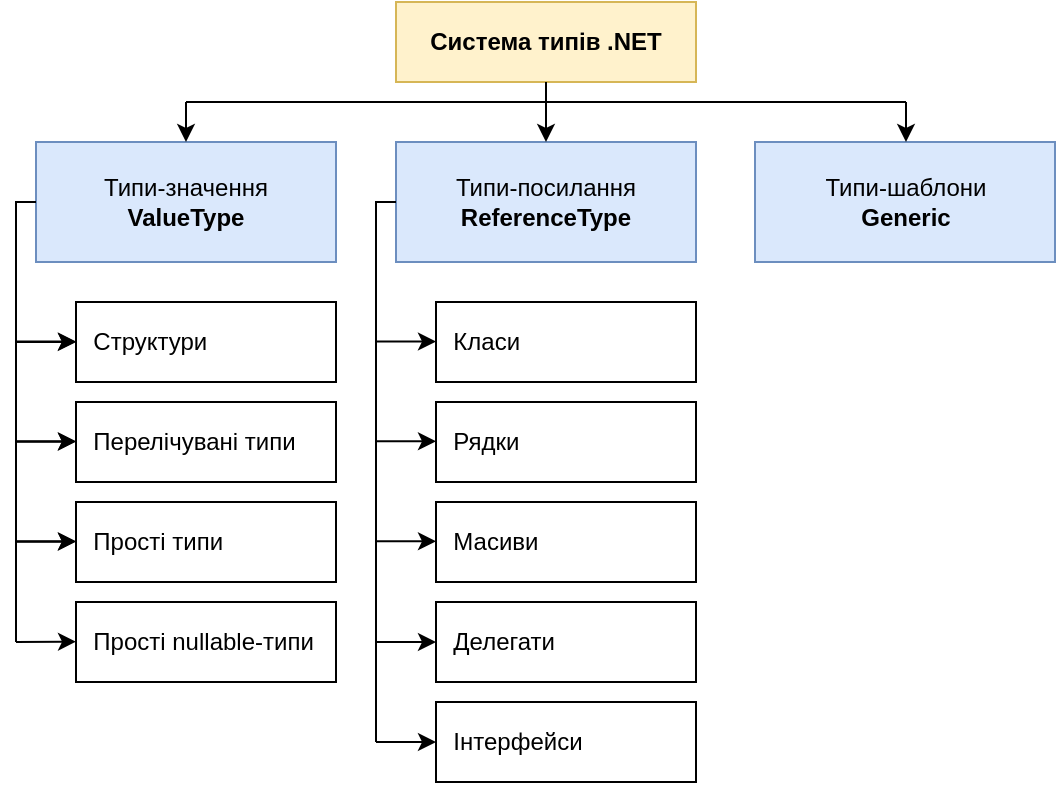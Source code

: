 <mxfile version="14.5.1" type="device"><diagram id="GFeD95t1bUiEEwEg-DKS" name="Page-1"><mxGraphModel dx="531" dy="244" grid="1" gridSize="10" guides="1" tooltips="1" connect="1" arrows="1" fold="1" page="1" pageScale="1" pageWidth="1169" pageHeight="827" math="0" shadow="0"><root><mxCell id="0"/><mxCell id="1" parent="0"/><mxCell id="XXnZqKhomE4Sk7XCVnZh-1" value="Система типів .NET" style="rounded=0;whiteSpace=wrap;html=1;fontStyle=1;fillColor=#fff2cc;strokeColor=#d6b656;" vertex="1" parent="1"><mxGeometry x="330" y="40" width="150" height="40" as="geometry"/></mxCell><mxCell id="XXnZqKhomE4Sk7XCVnZh-2" value="Типи-значення&lt;br&gt;&lt;b&gt;ValueType&lt;/b&gt;" style="rounded=0;whiteSpace=wrap;html=1;fillColor=#dae8fc;strokeColor=#6c8ebf;" vertex="1" parent="1"><mxGeometry x="150" y="110" width="150" height="60" as="geometry"/></mxCell><mxCell id="XXnZqKhomE4Sk7XCVnZh-3" value="Типи-посилання&lt;br&gt;&lt;b&gt;ReferenceType&lt;/b&gt;" style="rounded=0;whiteSpace=wrap;html=1;fillColor=#dae8fc;strokeColor=#6c8ebf;" vertex="1" parent="1"><mxGeometry x="330" y="110" width="150" height="60" as="geometry"/></mxCell><mxCell id="XXnZqKhomE4Sk7XCVnZh-4" value="Типи-шаблони&lt;br&gt;&lt;b&gt;Generic&lt;/b&gt;" style="rounded=0;whiteSpace=wrap;html=1;fillColor=#dae8fc;strokeColor=#6c8ebf;" vertex="1" parent="1"><mxGeometry x="509.5" y="110" width="150" height="60" as="geometry"/></mxCell><mxCell id="XXnZqKhomE4Sk7XCVnZh-5" value="&amp;nbsp; Структури" style="rounded=0;whiteSpace=wrap;html=1;align=left;" vertex="1" parent="1"><mxGeometry x="170" y="190" width="130" height="40" as="geometry"/></mxCell><mxCell id="XXnZqKhomE4Sk7XCVnZh-6" value="&amp;nbsp; Перелічувані типи" style="rounded=0;whiteSpace=wrap;html=1;align=left;" vertex="1" parent="1"><mxGeometry x="170" y="240" width="130" height="40" as="geometry"/></mxCell><mxCell id="XXnZqKhomE4Sk7XCVnZh-7" value="&amp;nbsp; Прості типи" style="rounded=0;whiteSpace=wrap;html=1;align=left;" vertex="1" parent="1"><mxGeometry x="170" y="290" width="130" height="40" as="geometry"/></mxCell><mxCell id="XXnZqKhomE4Sk7XCVnZh-8" value="&amp;nbsp; Прості nullable-типи" style="rounded=0;whiteSpace=wrap;html=1;align=left;" vertex="1" parent="1"><mxGeometry x="170" y="340" width="130" height="40" as="geometry"/></mxCell><mxCell id="XXnZqKhomE4Sk7XCVnZh-9" value="" style="endArrow=none;html=1;entryX=0;entryY=0.5;entryDx=0;entryDy=0;rounded=0;" edge="1" parent="1" target="XXnZqKhomE4Sk7XCVnZh-2"><mxGeometry width="50" height="50" relative="1" as="geometry"><mxPoint x="140" y="360" as="sourcePoint"/><mxPoint x="80" y="140" as="targetPoint"/><Array as="points"><mxPoint x="140" y="140"/></Array></mxGeometry></mxCell><mxCell id="XXnZqKhomE4Sk7XCVnZh-10" value="" style="endArrow=none;html=1;rounded=0;" edge="1" parent="1"><mxGeometry width="50" height="50" relative="1" as="geometry"><mxPoint x="320" y="410" as="sourcePoint"/><mxPoint x="330" y="140" as="targetPoint"/><Array as="points"><mxPoint x="320" y="140"/></Array></mxGeometry></mxCell><mxCell id="XXnZqKhomE4Sk7XCVnZh-11" value="" style="endArrow=classic;html=1;" edge="1" parent="1"><mxGeometry width="50" height="50" relative="1" as="geometry"><mxPoint x="140" y="210" as="sourcePoint"/><mxPoint x="170" y="210" as="targetPoint"/></mxGeometry></mxCell><mxCell id="XXnZqKhomE4Sk7XCVnZh-12" value="" style="endArrow=classic;html=1;" edge="1" parent="1"><mxGeometry width="50" height="50" relative="1" as="geometry"><mxPoint x="140" y="259.86" as="sourcePoint"/><mxPoint x="170" y="259.86" as="targetPoint"/></mxGeometry></mxCell><mxCell id="XXnZqKhomE4Sk7XCVnZh-13" value="" style="endArrow=classic;html=1;" edge="1" parent="1"><mxGeometry width="50" height="50" relative="1" as="geometry"><mxPoint x="140" y="309.86" as="sourcePoint"/><mxPoint x="170" y="309.86" as="targetPoint"/></mxGeometry></mxCell><mxCell id="XXnZqKhomE4Sk7XCVnZh-14" value="" style="endArrow=classic;html=1;" edge="1" parent="1"><mxGeometry width="50" height="50" relative="1" as="geometry"><mxPoint x="140" y="360" as="sourcePoint"/><mxPoint x="170" y="359.86" as="targetPoint"/></mxGeometry></mxCell><mxCell id="XXnZqKhomE4Sk7XCVnZh-15" value="" style="endArrow=classic;html=1;" edge="1" parent="1"><mxGeometry width="50" height="50" relative="1" as="geometry"><mxPoint x="140" y="209.78" as="sourcePoint"/><mxPoint x="170" y="209.78" as="targetPoint"/></mxGeometry></mxCell><mxCell id="XXnZqKhomE4Sk7XCVnZh-16" value="" style="endArrow=classic;html=1;" edge="1" parent="1"><mxGeometry width="50" height="50" relative="1" as="geometry"><mxPoint x="140" y="259.64" as="sourcePoint"/><mxPoint x="170" y="259.64" as="targetPoint"/></mxGeometry></mxCell><mxCell id="XXnZqKhomE4Sk7XCVnZh-17" value="" style="endArrow=classic;html=1;" edge="1" parent="1"><mxGeometry width="50" height="50" relative="1" as="geometry"><mxPoint x="140" y="309.64" as="sourcePoint"/><mxPoint x="170" y="309.64" as="targetPoint"/></mxGeometry></mxCell><mxCell id="XXnZqKhomE4Sk7XCVnZh-18" value="" style="endArrow=classic;html=1;" edge="1" parent="1"><mxGeometry width="50" height="50" relative="1" as="geometry"><mxPoint x="320" y="209.78" as="sourcePoint"/><mxPoint x="350" y="209.78" as="targetPoint"/></mxGeometry></mxCell><mxCell id="XXnZqKhomE4Sk7XCVnZh-19" value="" style="endArrow=classic;html=1;" edge="1" parent="1"><mxGeometry width="50" height="50" relative="1" as="geometry"><mxPoint x="320" y="259.64" as="sourcePoint"/><mxPoint x="350" y="259.64" as="targetPoint"/></mxGeometry></mxCell><mxCell id="XXnZqKhomE4Sk7XCVnZh-20" value="" style="endArrow=classic;html=1;" edge="1" parent="1"><mxGeometry width="50" height="50" relative="1" as="geometry"><mxPoint x="320" y="309.64" as="sourcePoint"/><mxPoint x="350" y="309.64" as="targetPoint"/></mxGeometry></mxCell><mxCell id="XXnZqKhomE4Sk7XCVnZh-21" value="" style="endArrow=classic;html=1;" edge="1" parent="1"><mxGeometry width="50" height="50" relative="1" as="geometry"><mxPoint x="320" y="360" as="sourcePoint"/><mxPoint x="350" y="360" as="targetPoint"/></mxGeometry></mxCell><mxCell id="XXnZqKhomE4Sk7XCVnZh-22" value="" style="endArrow=classic;html=1;" edge="1" parent="1"><mxGeometry width="50" height="50" relative="1" as="geometry"><mxPoint x="320" y="410" as="sourcePoint"/><mxPoint x="350" y="410" as="targetPoint"/></mxGeometry></mxCell><mxCell id="XXnZqKhomE4Sk7XCVnZh-23" value="&amp;nbsp; Класи" style="rounded=0;whiteSpace=wrap;html=1;align=left;" vertex="1" parent="1"><mxGeometry x="350" y="190" width="130" height="40" as="geometry"/></mxCell><mxCell id="XXnZqKhomE4Sk7XCVnZh-24" value="&amp;nbsp; Рядки" style="rounded=0;whiteSpace=wrap;html=1;align=left;" vertex="1" parent="1"><mxGeometry x="350" y="240" width="130" height="40" as="geometry"/></mxCell><mxCell id="XXnZqKhomE4Sk7XCVnZh-25" value="&amp;nbsp; Масиви" style="rounded=0;whiteSpace=wrap;html=1;align=left;" vertex="1" parent="1"><mxGeometry x="350" y="290" width="130" height="40" as="geometry"/></mxCell><mxCell id="XXnZqKhomE4Sk7XCVnZh-26" value="&amp;nbsp; Делегати" style="rounded=0;whiteSpace=wrap;html=1;align=left;" vertex="1" parent="1"><mxGeometry x="350" y="340" width="130" height="40" as="geometry"/></mxCell><mxCell id="XXnZqKhomE4Sk7XCVnZh-27" value="&amp;nbsp; Інтерфейси" style="rounded=0;whiteSpace=wrap;html=1;align=left;" vertex="1" parent="1"><mxGeometry x="350" y="390" width="130" height="40" as="geometry"/></mxCell><mxCell id="XXnZqKhomE4Sk7XCVnZh-29" value="" style="endArrow=classic;html=1;entryX=0.5;entryY=0;entryDx=0;entryDy=0;" edge="1" parent="1" target="XXnZqKhomE4Sk7XCVnZh-2"><mxGeometry width="50" height="50" relative="1" as="geometry"><mxPoint x="225" y="90" as="sourcePoint"/><mxPoint x="420" y="130" as="targetPoint"/></mxGeometry></mxCell><mxCell id="XXnZqKhomE4Sk7XCVnZh-30" value="" style="endArrow=classic;html=1;entryX=0.5;entryY=0;entryDx=0;entryDy=0;" edge="1" parent="1" source="XXnZqKhomE4Sk7XCVnZh-1" target="XXnZqKhomE4Sk7XCVnZh-3"><mxGeometry width="50" height="50" relative="1" as="geometry"><mxPoint x="405" y="90" as="sourcePoint"/><mxPoint x="380" y="110" as="targetPoint"/></mxGeometry></mxCell><mxCell id="XXnZqKhomE4Sk7XCVnZh-31" value="" style="endArrow=classic;html=1;entryX=0.5;entryY=0;entryDx=0;entryDy=0;" edge="1" parent="1"><mxGeometry width="50" height="50" relative="1" as="geometry"><mxPoint x="585" y="90" as="sourcePoint"/><mxPoint x="585" y="110" as="targetPoint"/></mxGeometry></mxCell><mxCell id="XXnZqKhomE4Sk7XCVnZh-32" value="" style="endArrow=none;html=1;" edge="1" parent="1"><mxGeometry width="50" height="50" relative="1" as="geometry"><mxPoint x="225" y="90" as="sourcePoint"/><mxPoint x="585" y="90" as="targetPoint"/></mxGeometry></mxCell></root></mxGraphModel></diagram></mxfile>